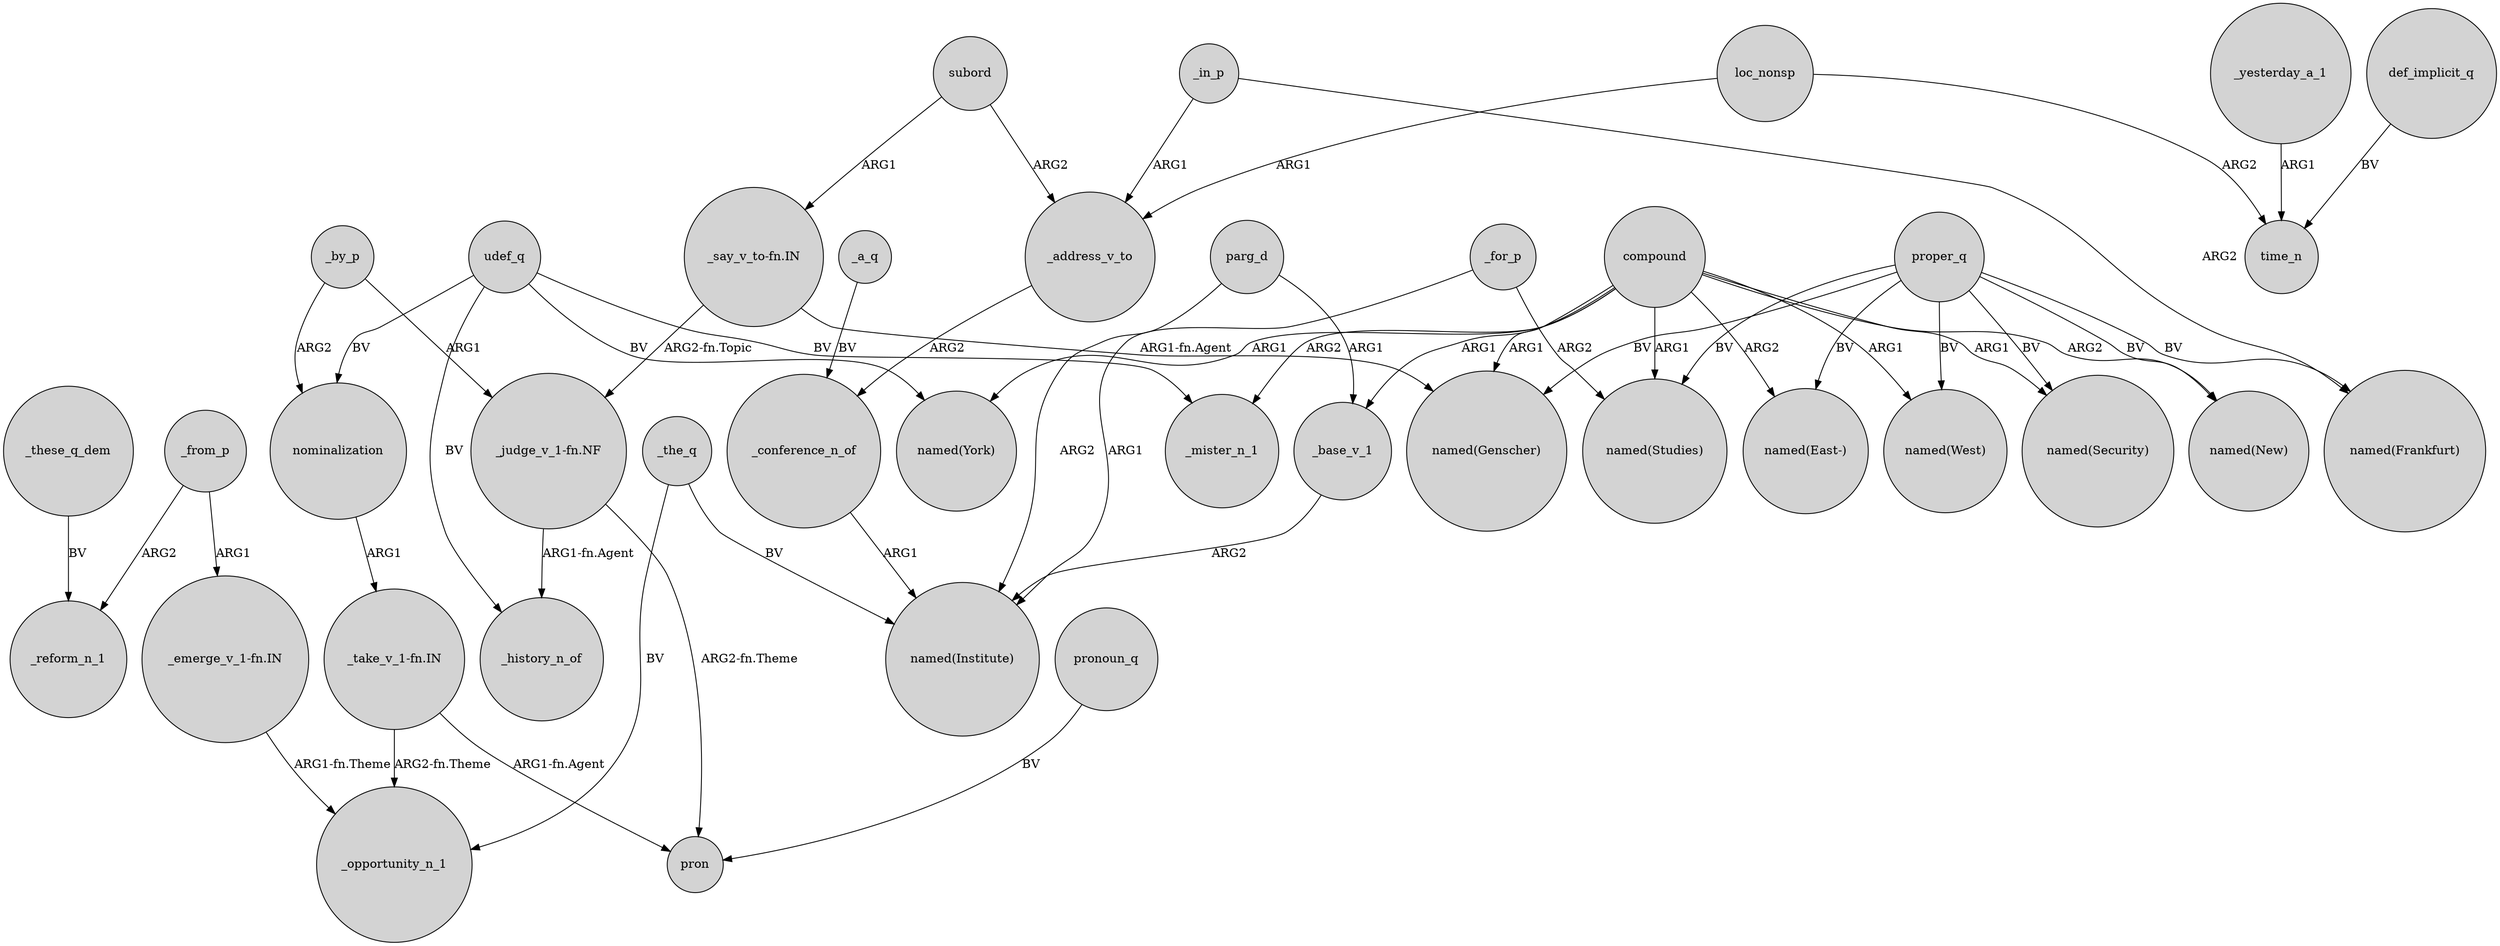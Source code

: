 digraph {
	node [shape=circle style=filled]
	nominalization -> "_take_v_1-fn.IN" [label=ARG1]
	_yesterday_a_1 -> time_n [label=ARG1]
	_by_p -> nominalization [label=ARG2]
	_address_v_to -> _conference_n_of [label=ARG2]
	compound -> "named(New)" [label=ARG2]
	compound -> "named(Security)" [label=ARG1]
	"_take_v_1-fn.IN" -> _opportunity_n_1 [label="ARG2-fn.Theme"]
	_a_q -> _conference_n_of [label=BV]
	udef_q -> _history_n_of [label=BV]
	loc_nonsp -> _address_v_to [label=ARG1]
	proper_q -> "named(New)" [label=BV]
	_by_p -> "_judge_v_1-fn.NF" [label=ARG1]
	proper_q -> "named(East-)" [label=BV]
	_in_p -> _address_v_to [label=ARG1]
	compound -> _mister_n_1 [label=ARG2]
	_in_p -> "named(Frankfurt)" [label=ARG2]
	_for_p -> "named(Studies)" [label=ARG2]
	compound -> "named(Studies)" [label=ARG1]
	udef_q -> _mister_n_1 [label=BV]
	subord -> _address_v_to [label=ARG2]
	subord -> "_say_v_to-fn.IN" [label=ARG1]
	proper_q -> "named(West)" [label=BV]
	"_say_v_to-fn.IN" -> "_judge_v_1-fn.NF" [label="ARG2-fn.Topic"]
	compound -> "named(West)" [label=ARG1]
	_from_p -> "_emerge_v_1-fn.IN" [label=ARG1]
	loc_nonsp -> time_n [label=ARG2]
	proper_q -> "named(Frankfurt)" [label=BV]
	"_say_v_to-fn.IN" -> "named(Genscher)" [label="ARG1-fn.Agent"]
	pronoun_q -> pron [label=BV]
	_the_q -> "named(Institute)" [label=BV]
	compound -> "named(York)" [label=ARG1]
	compound -> _base_v_1 [label=ARG1]
	udef_q -> "named(York)" [label=BV]
	compound -> "named(Genscher)" [label=ARG1]
	"_take_v_1-fn.IN" -> pron [label="ARG1-fn.Agent"]
	compound -> "named(East-)" [label=ARG2]
	_the_q -> _opportunity_n_1 [label=BV]
	"_emerge_v_1-fn.IN" -> _opportunity_n_1 [label="ARG1-fn.Theme"]
	proper_q -> "named(Genscher)" [label=BV]
	udef_q -> nominalization [label=BV]
	_from_p -> _reform_n_1 [label=ARG2]
	proper_q -> "named(Security)" [label=BV]
	parg_d -> _base_v_1 [label=ARG1]
	"_judge_v_1-fn.NF" -> pron [label="ARG2-fn.Theme"]
	parg_d -> "named(Institute)" [label=ARG2]
	_base_v_1 -> "named(Institute)" [label=ARG2]
	_conference_n_of -> "named(Institute)" [label=ARG1]
	_these_q_dem -> _reform_n_1 [label=BV]
	_for_p -> "named(Institute)" [label=ARG1]
	"_judge_v_1-fn.NF" -> _history_n_of [label="ARG1-fn.Agent"]
	def_implicit_q -> time_n [label=BV]
	proper_q -> "named(Studies)" [label=BV]
}
